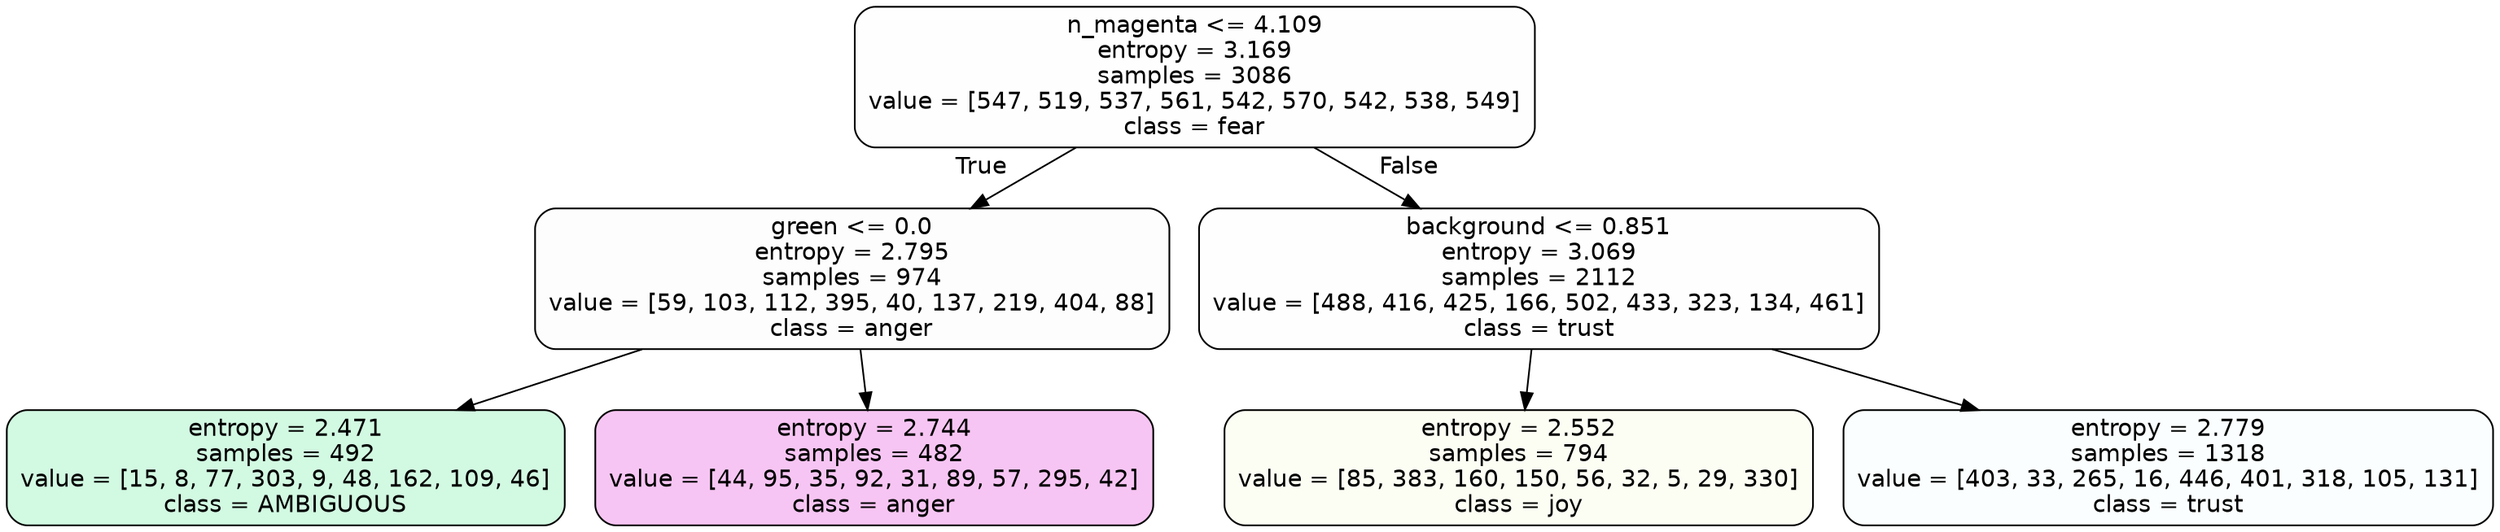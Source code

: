 digraph Tree {
node [shape=box, style="filled, rounded", color="black", fontname=helvetica] ;
edge [fontname=helvetica] ;
0 [label="n_magenta <= 4.109\nentropy = 3.169\nsamples = 3086\nvalue = [547, 519, 537, 561, 542, 570, 542, 538, 549]\nclass = fear", fillcolor="#3964e501"] ;
1 [label="green <= 0.0\nentropy = 2.795\nsamples = 974\nvalue = [59, 103, 112, 395, 40, 137, 219, 404, 88]\nclass = anger", fillcolor="#e539d702"] ;
0 -> 1 [labeldistance=2.5, labelangle=45, headlabel="True"] ;
2 [label="entropy = 2.471\nsamples = 492\nvalue = [15, 8, 77, 303, 9, 48, 162, 109, 46]\nclass = AMBIGUOUS", fillcolor="#39e5813a"] ;
1 -> 2 ;
3 [label="entropy = 2.744\nsamples = 482\nvalue = [44, 95, 35, 92, 31, 89, 57, 295, 42]\nclass = anger", fillcolor="#e539d74a"] ;
1 -> 3 ;
4 [label="background <= 0.851\nentropy = 3.069\nsamples = 2112\nvalue = [488, 416, 425, 166, 502, 433, 323, 134, 461]\nclass = trust", fillcolor="#39d7e501"] ;
0 -> 4 [labeldistance=2.5, labelangle=-45, headlabel="False"] ;
5 [label="entropy = 2.552\nsamples = 794\nvalue = [85, 383, 160, 150, 56, 32, 5, 29, 330]\nclass = joy", fillcolor="#d7e5390f"] ;
4 -> 5 ;
6 [label="entropy = 2.779\nsamples = 1318\nvalue = [403, 33, 265, 16, 446, 401, 318, 105, 131]\nclass = trust", fillcolor="#39d7e506"] ;
4 -> 6 ;
}